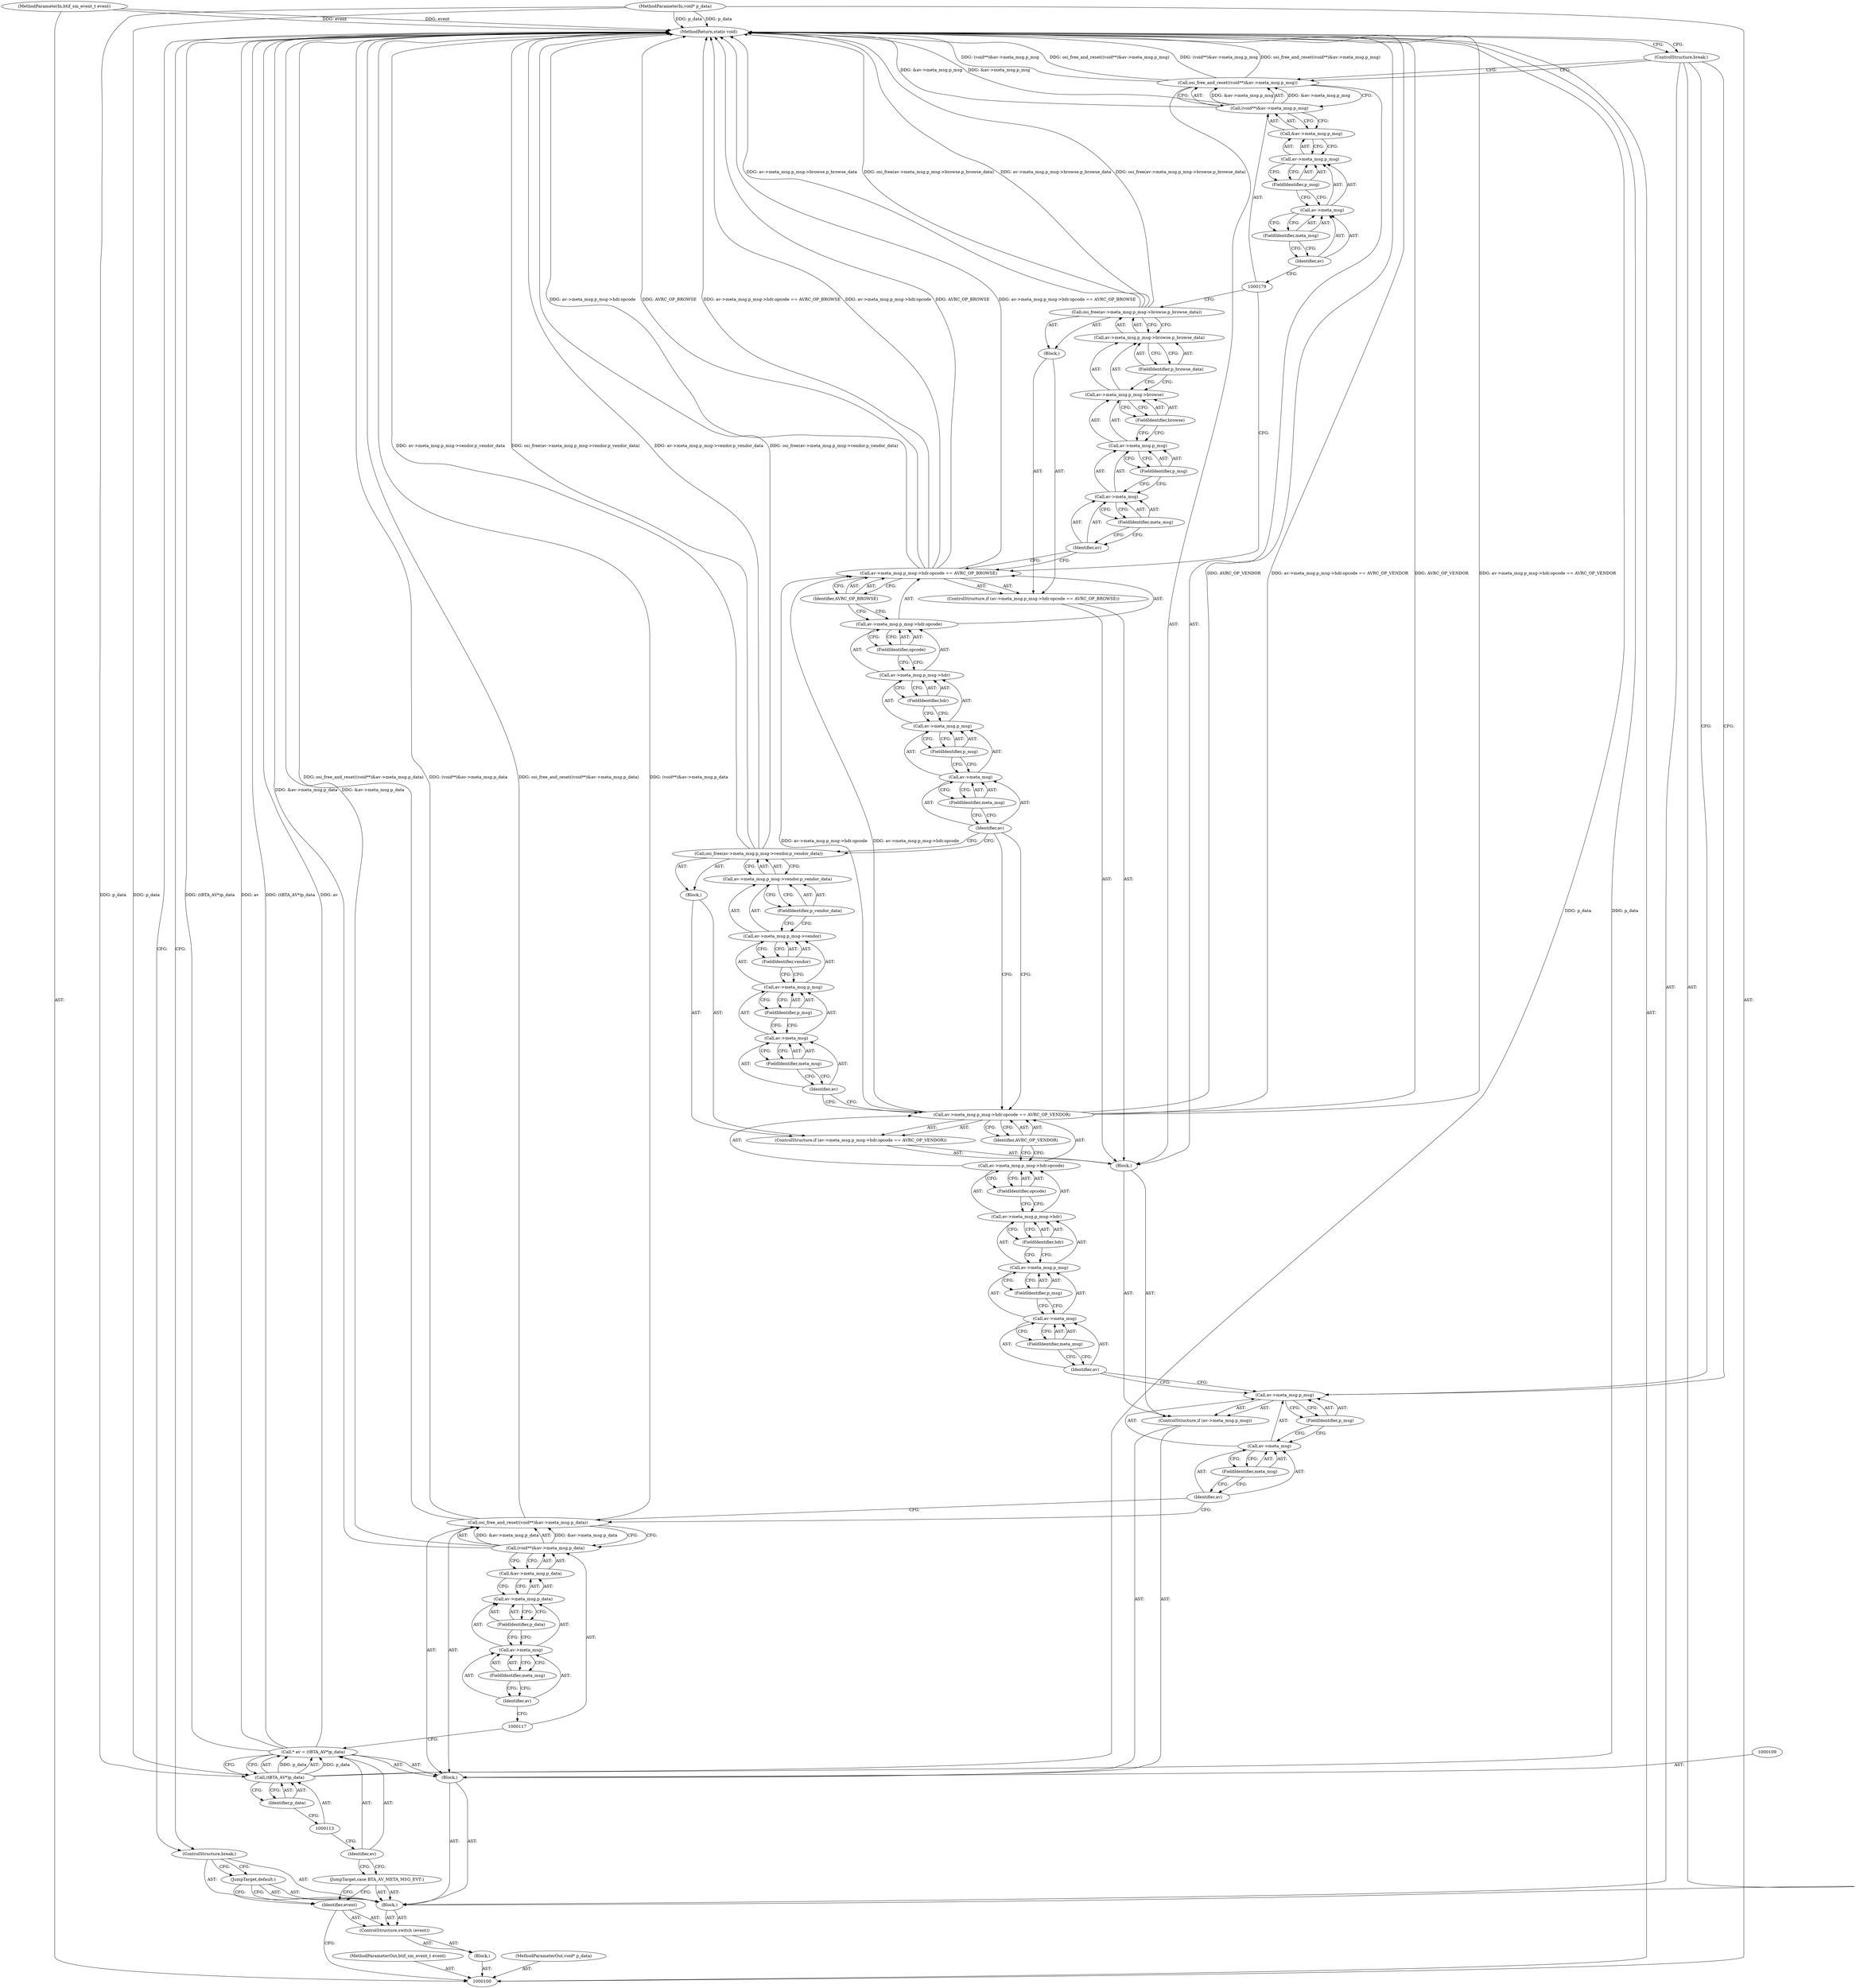 digraph "0_Android_dd28d8ddf2985d654781770c691c60b45d7f32b4_0" {
"1000189" [label="(MethodReturn,static void)"];
"1000101" [label="(MethodParameterIn,btif_sm_event_t event)"];
"1000234" [label="(MethodParameterOut,btif_sm_event_t event)"];
"1000102" [label="(MethodParameterIn,void* p_data)"];
"1000235" [label="(MethodParameterOut,void* p_data)"];
"1000103" [label="(Block,)"];
"1000144" [label="(Call,osi_free(av->meta_msg.p_msg->vendor.p_vendor_data))"];
"1000145" [label="(Call,av->meta_msg.p_msg->vendor.p_vendor_data)"];
"1000146" [label="(Call,av->meta_msg.p_msg->vendor)"];
"1000147" [label="(Call,av->meta_msg.p_msg)"];
"1000148" [label="(Call,av->meta_msg)"];
"1000149" [label="(Identifier,av)"];
"1000150" [label="(FieldIdentifier,meta_msg)"];
"1000151" [label="(FieldIdentifier,p_msg)"];
"1000152" [label="(FieldIdentifier,vendor)"];
"1000153" [label="(FieldIdentifier,p_vendor_data)"];
"1000155" [label="(Call,av->meta_msg.p_msg->hdr.opcode == AVRC_OP_BROWSE)"];
"1000156" [label="(Call,av->meta_msg.p_msg->hdr.opcode)"];
"1000157" [label="(Call,av->meta_msg.p_msg->hdr)"];
"1000158" [label="(Call,av->meta_msg.p_msg)"];
"1000159" [label="(Call,av->meta_msg)"];
"1000160" [label="(Identifier,av)"];
"1000161" [label="(FieldIdentifier,meta_msg)"];
"1000162" [label="(FieldIdentifier,p_msg)"];
"1000163" [label="(FieldIdentifier,hdr)"];
"1000164" [label="(FieldIdentifier,opcode)"];
"1000165" [label="(Identifier,AVRC_OP_BROWSE)"];
"1000166" [label="(Block,)"];
"1000154" [label="(ControlStructure,if (av->meta_msg.p_msg->hdr.opcode == AVRC_OP_BROWSE))"];
"1000167" [label="(Call,osi_free(av->meta_msg.p_msg->browse.p_browse_data))"];
"1000168" [label="(Call,av->meta_msg.p_msg->browse.p_browse_data)"];
"1000169" [label="(Call,av->meta_msg.p_msg->browse)"];
"1000170" [label="(Call,av->meta_msg.p_msg)"];
"1000171" [label="(Call,av->meta_msg)"];
"1000172" [label="(Identifier,av)"];
"1000173" [label="(FieldIdentifier,meta_msg)"];
"1000174" [label="(FieldIdentifier,p_msg)"];
"1000175" [label="(FieldIdentifier,browse)"];
"1000176" [label="(FieldIdentifier,p_browse_data)"];
"1000178" [label="(Call,(void**)&av->meta_msg.p_msg)"];
"1000180" [label="(Call,&av->meta_msg.p_msg)"];
"1000181" [label="(Call,av->meta_msg.p_msg)"];
"1000182" [label="(Call,av->meta_msg)"];
"1000183" [label="(Identifier,av)"];
"1000184" [label="(FieldIdentifier,meta_msg)"];
"1000185" [label="(FieldIdentifier,p_msg)"];
"1000177" [label="(Call,osi_free_and_reset((void**)&av->meta_msg.p_msg))"];
"1000186" [label="(ControlStructure,break;)"];
"1000187" [label="(JumpTarget,default:)"];
"1000104" [label="(ControlStructure,switch (event))"];
"1000106" [label="(Block,)"];
"1000105" [label="(Identifier,event)"];
"1000188" [label="(ControlStructure,break;)"];
"1000107" [label="(JumpTarget,case BTA_AV_META_MSG_EVT:)"];
"1000110" [label="(Call,* av = (tBTA_AV*)p_data)"];
"1000111" [label="(Identifier,av)"];
"1000112" [label="(Call,(tBTA_AV*)p_data)"];
"1000114" [label="(Identifier,p_data)"];
"1000108" [label="(Block,)"];
"1000116" [label="(Call,(void**)&av->meta_msg.p_data)"];
"1000118" [label="(Call,&av->meta_msg.p_data)"];
"1000119" [label="(Call,av->meta_msg.p_data)"];
"1000120" [label="(Call,av->meta_msg)"];
"1000121" [label="(Identifier,av)"];
"1000122" [label="(FieldIdentifier,meta_msg)"];
"1000123" [label="(FieldIdentifier,p_data)"];
"1000115" [label="(Call,osi_free_and_reset((void**)&av->meta_msg.p_data))"];
"1000124" [label="(ControlStructure,if (av->meta_msg.p_msg))"];
"1000129" [label="(FieldIdentifier,p_msg)"];
"1000130" [label="(Block,)"];
"1000125" [label="(Call,av->meta_msg.p_msg)"];
"1000126" [label="(Call,av->meta_msg)"];
"1000127" [label="(Identifier,av)"];
"1000128" [label="(FieldIdentifier,meta_msg)"];
"1000132" [label="(Call,av->meta_msg.p_msg->hdr.opcode == AVRC_OP_VENDOR)"];
"1000133" [label="(Call,av->meta_msg.p_msg->hdr.opcode)"];
"1000134" [label="(Call,av->meta_msg.p_msg->hdr)"];
"1000135" [label="(Call,av->meta_msg.p_msg)"];
"1000136" [label="(Call,av->meta_msg)"];
"1000137" [label="(Identifier,av)"];
"1000138" [label="(FieldIdentifier,meta_msg)"];
"1000139" [label="(FieldIdentifier,p_msg)"];
"1000140" [label="(FieldIdentifier,hdr)"];
"1000141" [label="(FieldIdentifier,opcode)"];
"1000142" [label="(Identifier,AVRC_OP_VENDOR)"];
"1000143" [label="(Block,)"];
"1000131" [label="(ControlStructure,if (av->meta_msg.p_msg->hdr.opcode == AVRC_OP_VENDOR))"];
"1000189" -> "1000100"  [label="AST: "];
"1000189" -> "1000186"  [label="CFG: "];
"1000189" -> "1000188"  [label="CFG: "];
"1000177" -> "1000189"  [label="DDG: (void**)&av->meta_msg.p_msg"];
"1000177" -> "1000189"  [label="DDG: osi_free_and_reset((void**)&av->meta_msg.p_msg)"];
"1000167" -> "1000189"  [label="DDG: av->meta_msg.p_msg->browse.p_browse_data"];
"1000167" -> "1000189"  [label="DDG: osi_free(av->meta_msg.p_msg->browse.p_browse_data)"];
"1000132" -> "1000189"  [label="DDG: AVRC_OP_VENDOR"];
"1000132" -> "1000189"  [label="DDG: av->meta_msg.p_msg->hdr.opcode == AVRC_OP_VENDOR"];
"1000112" -> "1000189"  [label="DDG: p_data"];
"1000116" -> "1000189"  [label="DDG: &av->meta_msg.p_data"];
"1000144" -> "1000189"  [label="DDG: av->meta_msg.p_msg->vendor.p_vendor_data"];
"1000144" -> "1000189"  [label="DDG: osi_free(av->meta_msg.p_msg->vendor.p_vendor_data)"];
"1000155" -> "1000189"  [label="DDG: av->meta_msg.p_msg->hdr.opcode"];
"1000155" -> "1000189"  [label="DDG: AVRC_OP_BROWSE"];
"1000155" -> "1000189"  [label="DDG: av->meta_msg.p_msg->hdr.opcode == AVRC_OP_BROWSE"];
"1000115" -> "1000189"  [label="DDG: osi_free_and_reset((void**)&av->meta_msg.p_data)"];
"1000115" -> "1000189"  [label="DDG: (void**)&av->meta_msg.p_data"];
"1000178" -> "1000189"  [label="DDG: &av->meta_msg.p_msg"];
"1000102" -> "1000189"  [label="DDG: p_data"];
"1000110" -> "1000189"  [label="DDG: (tBTA_AV*)p_data"];
"1000110" -> "1000189"  [label="DDG: av"];
"1000101" -> "1000189"  [label="DDG: event"];
"1000101" -> "1000100"  [label="AST: "];
"1000101" -> "1000189"  [label="DDG: event"];
"1000234" -> "1000100"  [label="AST: "];
"1000102" -> "1000100"  [label="AST: "];
"1000102" -> "1000189"  [label="DDG: p_data"];
"1000102" -> "1000112"  [label="DDG: p_data"];
"1000235" -> "1000100"  [label="AST: "];
"1000103" -> "1000100"  [label="AST: "];
"1000104" -> "1000103"  [label="AST: "];
"1000144" -> "1000143"  [label="AST: "];
"1000144" -> "1000145"  [label="CFG: "];
"1000145" -> "1000144"  [label="AST: "];
"1000160" -> "1000144"  [label="CFG: "];
"1000144" -> "1000189"  [label="DDG: av->meta_msg.p_msg->vendor.p_vendor_data"];
"1000144" -> "1000189"  [label="DDG: osi_free(av->meta_msg.p_msg->vendor.p_vendor_data)"];
"1000145" -> "1000144"  [label="AST: "];
"1000145" -> "1000153"  [label="CFG: "];
"1000146" -> "1000145"  [label="AST: "];
"1000153" -> "1000145"  [label="AST: "];
"1000144" -> "1000145"  [label="CFG: "];
"1000146" -> "1000145"  [label="AST: "];
"1000146" -> "1000152"  [label="CFG: "];
"1000147" -> "1000146"  [label="AST: "];
"1000152" -> "1000146"  [label="AST: "];
"1000153" -> "1000146"  [label="CFG: "];
"1000147" -> "1000146"  [label="AST: "];
"1000147" -> "1000151"  [label="CFG: "];
"1000148" -> "1000147"  [label="AST: "];
"1000151" -> "1000147"  [label="AST: "];
"1000152" -> "1000147"  [label="CFG: "];
"1000148" -> "1000147"  [label="AST: "];
"1000148" -> "1000150"  [label="CFG: "];
"1000149" -> "1000148"  [label="AST: "];
"1000150" -> "1000148"  [label="AST: "];
"1000151" -> "1000148"  [label="CFG: "];
"1000149" -> "1000148"  [label="AST: "];
"1000149" -> "1000132"  [label="CFG: "];
"1000150" -> "1000149"  [label="CFG: "];
"1000150" -> "1000148"  [label="AST: "];
"1000150" -> "1000149"  [label="CFG: "];
"1000148" -> "1000150"  [label="CFG: "];
"1000151" -> "1000147"  [label="AST: "];
"1000151" -> "1000148"  [label="CFG: "];
"1000147" -> "1000151"  [label="CFG: "];
"1000152" -> "1000146"  [label="AST: "];
"1000152" -> "1000147"  [label="CFG: "];
"1000146" -> "1000152"  [label="CFG: "];
"1000153" -> "1000145"  [label="AST: "];
"1000153" -> "1000146"  [label="CFG: "];
"1000145" -> "1000153"  [label="CFG: "];
"1000155" -> "1000154"  [label="AST: "];
"1000155" -> "1000165"  [label="CFG: "];
"1000156" -> "1000155"  [label="AST: "];
"1000165" -> "1000155"  [label="AST: "];
"1000172" -> "1000155"  [label="CFG: "];
"1000179" -> "1000155"  [label="CFG: "];
"1000155" -> "1000189"  [label="DDG: av->meta_msg.p_msg->hdr.opcode"];
"1000155" -> "1000189"  [label="DDG: AVRC_OP_BROWSE"];
"1000155" -> "1000189"  [label="DDG: av->meta_msg.p_msg->hdr.opcode == AVRC_OP_BROWSE"];
"1000132" -> "1000155"  [label="DDG: av->meta_msg.p_msg->hdr.opcode"];
"1000156" -> "1000155"  [label="AST: "];
"1000156" -> "1000164"  [label="CFG: "];
"1000157" -> "1000156"  [label="AST: "];
"1000164" -> "1000156"  [label="AST: "];
"1000165" -> "1000156"  [label="CFG: "];
"1000157" -> "1000156"  [label="AST: "];
"1000157" -> "1000163"  [label="CFG: "];
"1000158" -> "1000157"  [label="AST: "];
"1000163" -> "1000157"  [label="AST: "];
"1000164" -> "1000157"  [label="CFG: "];
"1000158" -> "1000157"  [label="AST: "];
"1000158" -> "1000162"  [label="CFG: "];
"1000159" -> "1000158"  [label="AST: "];
"1000162" -> "1000158"  [label="AST: "];
"1000163" -> "1000158"  [label="CFG: "];
"1000159" -> "1000158"  [label="AST: "];
"1000159" -> "1000161"  [label="CFG: "];
"1000160" -> "1000159"  [label="AST: "];
"1000161" -> "1000159"  [label="AST: "];
"1000162" -> "1000159"  [label="CFG: "];
"1000160" -> "1000159"  [label="AST: "];
"1000160" -> "1000144"  [label="CFG: "];
"1000160" -> "1000132"  [label="CFG: "];
"1000161" -> "1000160"  [label="CFG: "];
"1000161" -> "1000159"  [label="AST: "];
"1000161" -> "1000160"  [label="CFG: "];
"1000159" -> "1000161"  [label="CFG: "];
"1000162" -> "1000158"  [label="AST: "];
"1000162" -> "1000159"  [label="CFG: "];
"1000158" -> "1000162"  [label="CFG: "];
"1000163" -> "1000157"  [label="AST: "];
"1000163" -> "1000158"  [label="CFG: "];
"1000157" -> "1000163"  [label="CFG: "];
"1000164" -> "1000156"  [label="AST: "];
"1000164" -> "1000157"  [label="CFG: "];
"1000156" -> "1000164"  [label="CFG: "];
"1000165" -> "1000155"  [label="AST: "];
"1000165" -> "1000156"  [label="CFG: "];
"1000155" -> "1000165"  [label="CFG: "];
"1000166" -> "1000154"  [label="AST: "];
"1000167" -> "1000166"  [label="AST: "];
"1000154" -> "1000130"  [label="AST: "];
"1000155" -> "1000154"  [label="AST: "];
"1000166" -> "1000154"  [label="AST: "];
"1000167" -> "1000166"  [label="AST: "];
"1000167" -> "1000168"  [label="CFG: "];
"1000168" -> "1000167"  [label="AST: "];
"1000179" -> "1000167"  [label="CFG: "];
"1000167" -> "1000189"  [label="DDG: av->meta_msg.p_msg->browse.p_browse_data"];
"1000167" -> "1000189"  [label="DDG: osi_free(av->meta_msg.p_msg->browse.p_browse_data)"];
"1000168" -> "1000167"  [label="AST: "];
"1000168" -> "1000176"  [label="CFG: "];
"1000169" -> "1000168"  [label="AST: "];
"1000176" -> "1000168"  [label="AST: "];
"1000167" -> "1000168"  [label="CFG: "];
"1000169" -> "1000168"  [label="AST: "];
"1000169" -> "1000175"  [label="CFG: "];
"1000170" -> "1000169"  [label="AST: "];
"1000175" -> "1000169"  [label="AST: "];
"1000176" -> "1000169"  [label="CFG: "];
"1000170" -> "1000169"  [label="AST: "];
"1000170" -> "1000174"  [label="CFG: "];
"1000171" -> "1000170"  [label="AST: "];
"1000174" -> "1000170"  [label="AST: "];
"1000175" -> "1000170"  [label="CFG: "];
"1000171" -> "1000170"  [label="AST: "];
"1000171" -> "1000173"  [label="CFG: "];
"1000172" -> "1000171"  [label="AST: "];
"1000173" -> "1000171"  [label="AST: "];
"1000174" -> "1000171"  [label="CFG: "];
"1000172" -> "1000171"  [label="AST: "];
"1000172" -> "1000155"  [label="CFG: "];
"1000173" -> "1000172"  [label="CFG: "];
"1000173" -> "1000171"  [label="AST: "];
"1000173" -> "1000172"  [label="CFG: "];
"1000171" -> "1000173"  [label="CFG: "];
"1000174" -> "1000170"  [label="AST: "];
"1000174" -> "1000171"  [label="CFG: "];
"1000170" -> "1000174"  [label="CFG: "];
"1000175" -> "1000169"  [label="AST: "];
"1000175" -> "1000170"  [label="CFG: "];
"1000169" -> "1000175"  [label="CFG: "];
"1000176" -> "1000168"  [label="AST: "];
"1000176" -> "1000169"  [label="CFG: "];
"1000168" -> "1000176"  [label="CFG: "];
"1000178" -> "1000177"  [label="AST: "];
"1000178" -> "1000180"  [label="CFG: "];
"1000179" -> "1000178"  [label="AST: "];
"1000180" -> "1000178"  [label="AST: "];
"1000177" -> "1000178"  [label="CFG: "];
"1000178" -> "1000189"  [label="DDG: &av->meta_msg.p_msg"];
"1000178" -> "1000177"  [label="DDG: &av->meta_msg.p_msg"];
"1000180" -> "1000178"  [label="AST: "];
"1000180" -> "1000181"  [label="CFG: "];
"1000181" -> "1000180"  [label="AST: "];
"1000178" -> "1000180"  [label="CFG: "];
"1000181" -> "1000180"  [label="AST: "];
"1000181" -> "1000185"  [label="CFG: "];
"1000182" -> "1000181"  [label="AST: "];
"1000185" -> "1000181"  [label="AST: "];
"1000180" -> "1000181"  [label="CFG: "];
"1000182" -> "1000181"  [label="AST: "];
"1000182" -> "1000184"  [label="CFG: "];
"1000183" -> "1000182"  [label="AST: "];
"1000184" -> "1000182"  [label="AST: "];
"1000185" -> "1000182"  [label="CFG: "];
"1000183" -> "1000182"  [label="AST: "];
"1000183" -> "1000179"  [label="CFG: "];
"1000184" -> "1000183"  [label="CFG: "];
"1000184" -> "1000182"  [label="AST: "];
"1000184" -> "1000183"  [label="CFG: "];
"1000182" -> "1000184"  [label="CFG: "];
"1000185" -> "1000181"  [label="AST: "];
"1000185" -> "1000182"  [label="CFG: "];
"1000181" -> "1000185"  [label="CFG: "];
"1000177" -> "1000130"  [label="AST: "];
"1000177" -> "1000178"  [label="CFG: "];
"1000178" -> "1000177"  [label="AST: "];
"1000186" -> "1000177"  [label="CFG: "];
"1000177" -> "1000189"  [label="DDG: (void**)&av->meta_msg.p_msg"];
"1000177" -> "1000189"  [label="DDG: osi_free_and_reset((void**)&av->meta_msg.p_msg)"];
"1000178" -> "1000177"  [label="DDG: &av->meta_msg.p_msg"];
"1000186" -> "1000106"  [label="AST: "];
"1000186" -> "1000177"  [label="CFG: "];
"1000186" -> "1000125"  [label="CFG: "];
"1000189" -> "1000186"  [label="CFG: "];
"1000187" -> "1000106"  [label="AST: "];
"1000187" -> "1000105"  [label="CFG: "];
"1000188" -> "1000187"  [label="CFG: "];
"1000104" -> "1000103"  [label="AST: "];
"1000105" -> "1000104"  [label="AST: "];
"1000106" -> "1000104"  [label="AST: "];
"1000106" -> "1000104"  [label="AST: "];
"1000107" -> "1000106"  [label="AST: "];
"1000108" -> "1000106"  [label="AST: "];
"1000186" -> "1000106"  [label="AST: "];
"1000187" -> "1000106"  [label="AST: "];
"1000188" -> "1000106"  [label="AST: "];
"1000105" -> "1000104"  [label="AST: "];
"1000105" -> "1000100"  [label="CFG: "];
"1000107" -> "1000105"  [label="CFG: "];
"1000187" -> "1000105"  [label="CFG: "];
"1000188" -> "1000106"  [label="AST: "];
"1000188" -> "1000187"  [label="CFG: "];
"1000189" -> "1000188"  [label="CFG: "];
"1000107" -> "1000106"  [label="AST: "];
"1000107" -> "1000105"  [label="CFG: "];
"1000111" -> "1000107"  [label="CFG: "];
"1000110" -> "1000108"  [label="AST: "];
"1000110" -> "1000112"  [label="CFG: "];
"1000111" -> "1000110"  [label="AST: "];
"1000112" -> "1000110"  [label="AST: "];
"1000117" -> "1000110"  [label="CFG: "];
"1000110" -> "1000189"  [label="DDG: (tBTA_AV*)p_data"];
"1000110" -> "1000189"  [label="DDG: av"];
"1000112" -> "1000110"  [label="DDG: p_data"];
"1000111" -> "1000110"  [label="AST: "];
"1000111" -> "1000107"  [label="CFG: "];
"1000113" -> "1000111"  [label="CFG: "];
"1000112" -> "1000110"  [label="AST: "];
"1000112" -> "1000114"  [label="CFG: "];
"1000113" -> "1000112"  [label="AST: "];
"1000114" -> "1000112"  [label="AST: "];
"1000110" -> "1000112"  [label="CFG: "];
"1000112" -> "1000189"  [label="DDG: p_data"];
"1000112" -> "1000110"  [label="DDG: p_data"];
"1000102" -> "1000112"  [label="DDG: p_data"];
"1000114" -> "1000112"  [label="AST: "];
"1000114" -> "1000113"  [label="CFG: "];
"1000112" -> "1000114"  [label="CFG: "];
"1000108" -> "1000106"  [label="AST: "];
"1000109" -> "1000108"  [label="AST: "];
"1000110" -> "1000108"  [label="AST: "];
"1000115" -> "1000108"  [label="AST: "];
"1000124" -> "1000108"  [label="AST: "];
"1000116" -> "1000115"  [label="AST: "];
"1000116" -> "1000118"  [label="CFG: "];
"1000117" -> "1000116"  [label="AST: "];
"1000118" -> "1000116"  [label="AST: "];
"1000115" -> "1000116"  [label="CFG: "];
"1000116" -> "1000189"  [label="DDG: &av->meta_msg.p_data"];
"1000116" -> "1000115"  [label="DDG: &av->meta_msg.p_data"];
"1000118" -> "1000116"  [label="AST: "];
"1000118" -> "1000119"  [label="CFG: "];
"1000119" -> "1000118"  [label="AST: "];
"1000116" -> "1000118"  [label="CFG: "];
"1000119" -> "1000118"  [label="AST: "];
"1000119" -> "1000123"  [label="CFG: "];
"1000120" -> "1000119"  [label="AST: "];
"1000123" -> "1000119"  [label="AST: "];
"1000118" -> "1000119"  [label="CFG: "];
"1000120" -> "1000119"  [label="AST: "];
"1000120" -> "1000122"  [label="CFG: "];
"1000121" -> "1000120"  [label="AST: "];
"1000122" -> "1000120"  [label="AST: "];
"1000123" -> "1000120"  [label="CFG: "];
"1000121" -> "1000120"  [label="AST: "];
"1000121" -> "1000117"  [label="CFG: "];
"1000122" -> "1000121"  [label="CFG: "];
"1000122" -> "1000120"  [label="AST: "];
"1000122" -> "1000121"  [label="CFG: "];
"1000120" -> "1000122"  [label="CFG: "];
"1000123" -> "1000119"  [label="AST: "];
"1000123" -> "1000120"  [label="CFG: "];
"1000119" -> "1000123"  [label="CFG: "];
"1000115" -> "1000108"  [label="AST: "];
"1000115" -> "1000116"  [label="CFG: "];
"1000116" -> "1000115"  [label="AST: "];
"1000127" -> "1000115"  [label="CFG: "];
"1000115" -> "1000189"  [label="DDG: osi_free_and_reset((void**)&av->meta_msg.p_data)"];
"1000115" -> "1000189"  [label="DDG: (void**)&av->meta_msg.p_data"];
"1000116" -> "1000115"  [label="DDG: &av->meta_msg.p_data"];
"1000124" -> "1000108"  [label="AST: "];
"1000125" -> "1000124"  [label="AST: "];
"1000130" -> "1000124"  [label="AST: "];
"1000129" -> "1000125"  [label="AST: "];
"1000129" -> "1000126"  [label="CFG: "];
"1000125" -> "1000129"  [label="CFG: "];
"1000130" -> "1000124"  [label="AST: "];
"1000131" -> "1000130"  [label="AST: "];
"1000154" -> "1000130"  [label="AST: "];
"1000177" -> "1000130"  [label="AST: "];
"1000125" -> "1000124"  [label="AST: "];
"1000125" -> "1000129"  [label="CFG: "];
"1000126" -> "1000125"  [label="AST: "];
"1000129" -> "1000125"  [label="AST: "];
"1000137" -> "1000125"  [label="CFG: "];
"1000186" -> "1000125"  [label="CFG: "];
"1000126" -> "1000125"  [label="AST: "];
"1000126" -> "1000128"  [label="CFG: "];
"1000127" -> "1000126"  [label="AST: "];
"1000128" -> "1000126"  [label="AST: "];
"1000129" -> "1000126"  [label="CFG: "];
"1000127" -> "1000126"  [label="AST: "];
"1000127" -> "1000115"  [label="CFG: "];
"1000128" -> "1000127"  [label="CFG: "];
"1000128" -> "1000126"  [label="AST: "];
"1000128" -> "1000127"  [label="CFG: "];
"1000126" -> "1000128"  [label="CFG: "];
"1000132" -> "1000131"  [label="AST: "];
"1000132" -> "1000142"  [label="CFG: "];
"1000133" -> "1000132"  [label="AST: "];
"1000142" -> "1000132"  [label="AST: "];
"1000149" -> "1000132"  [label="CFG: "];
"1000160" -> "1000132"  [label="CFG: "];
"1000132" -> "1000189"  [label="DDG: AVRC_OP_VENDOR"];
"1000132" -> "1000189"  [label="DDG: av->meta_msg.p_msg->hdr.opcode == AVRC_OP_VENDOR"];
"1000132" -> "1000155"  [label="DDG: av->meta_msg.p_msg->hdr.opcode"];
"1000133" -> "1000132"  [label="AST: "];
"1000133" -> "1000141"  [label="CFG: "];
"1000134" -> "1000133"  [label="AST: "];
"1000141" -> "1000133"  [label="AST: "];
"1000142" -> "1000133"  [label="CFG: "];
"1000134" -> "1000133"  [label="AST: "];
"1000134" -> "1000140"  [label="CFG: "];
"1000135" -> "1000134"  [label="AST: "];
"1000140" -> "1000134"  [label="AST: "];
"1000141" -> "1000134"  [label="CFG: "];
"1000135" -> "1000134"  [label="AST: "];
"1000135" -> "1000139"  [label="CFG: "];
"1000136" -> "1000135"  [label="AST: "];
"1000139" -> "1000135"  [label="AST: "];
"1000140" -> "1000135"  [label="CFG: "];
"1000136" -> "1000135"  [label="AST: "];
"1000136" -> "1000138"  [label="CFG: "];
"1000137" -> "1000136"  [label="AST: "];
"1000138" -> "1000136"  [label="AST: "];
"1000139" -> "1000136"  [label="CFG: "];
"1000137" -> "1000136"  [label="AST: "];
"1000137" -> "1000125"  [label="CFG: "];
"1000138" -> "1000137"  [label="CFG: "];
"1000138" -> "1000136"  [label="AST: "];
"1000138" -> "1000137"  [label="CFG: "];
"1000136" -> "1000138"  [label="CFG: "];
"1000139" -> "1000135"  [label="AST: "];
"1000139" -> "1000136"  [label="CFG: "];
"1000135" -> "1000139"  [label="CFG: "];
"1000140" -> "1000134"  [label="AST: "];
"1000140" -> "1000135"  [label="CFG: "];
"1000134" -> "1000140"  [label="CFG: "];
"1000141" -> "1000133"  [label="AST: "];
"1000141" -> "1000134"  [label="CFG: "];
"1000133" -> "1000141"  [label="CFG: "];
"1000142" -> "1000132"  [label="AST: "];
"1000142" -> "1000133"  [label="CFG: "];
"1000132" -> "1000142"  [label="CFG: "];
"1000143" -> "1000131"  [label="AST: "];
"1000144" -> "1000143"  [label="AST: "];
"1000131" -> "1000130"  [label="AST: "];
"1000132" -> "1000131"  [label="AST: "];
"1000143" -> "1000131"  [label="AST: "];
}
